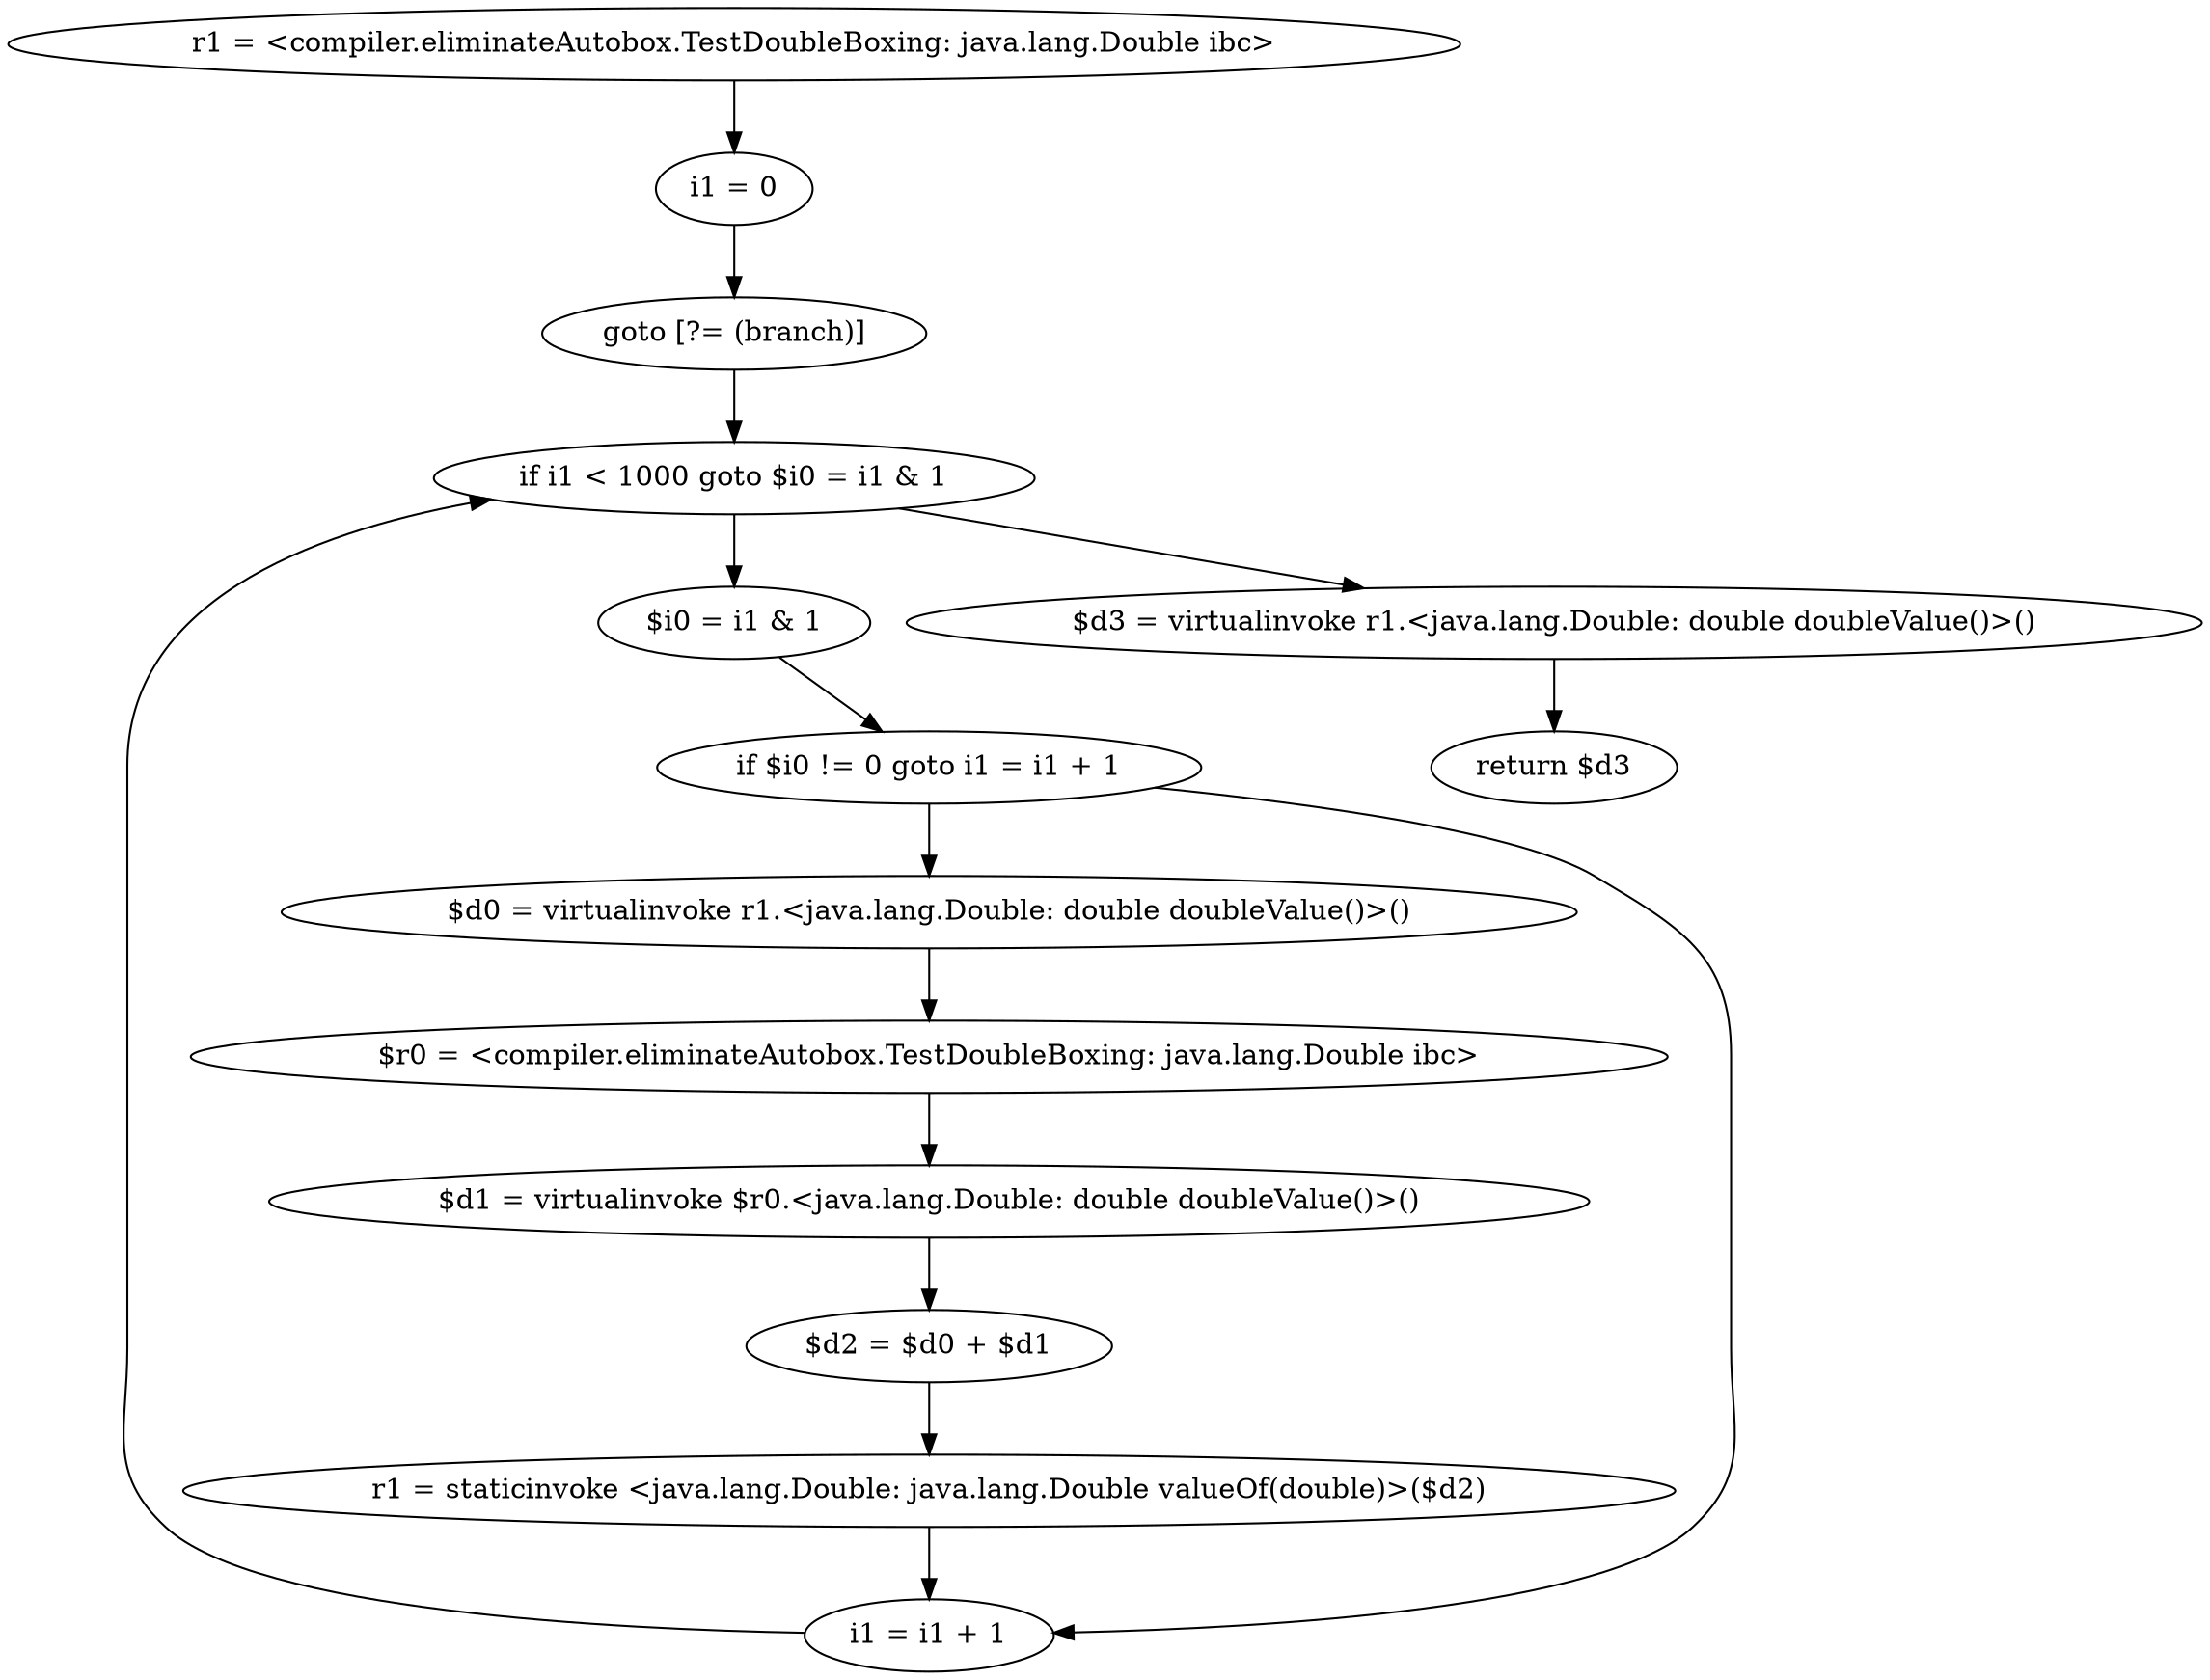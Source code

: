 digraph "unitGraph" {
    "r1 = <compiler.eliminateAutobox.TestDoubleBoxing: java.lang.Double ibc>"
    "i1 = 0"
    "goto [?= (branch)]"
    "$i0 = i1 & 1"
    "if $i0 != 0 goto i1 = i1 + 1"
    "$d0 = virtualinvoke r1.<java.lang.Double: double doubleValue()>()"
    "$r0 = <compiler.eliminateAutobox.TestDoubleBoxing: java.lang.Double ibc>"
    "$d1 = virtualinvoke $r0.<java.lang.Double: double doubleValue()>()"
    "$d2 = $d0 + $d1"
    "r1 = staticinvoke <java.lang.Double: java.lang.Double valueOf(double)>($d2)"
    "i1 = i1 + 1"
    "if i1 < 1000 goto $i0 = i1 & 1"
    "$d3 = virtualinvoke r1.<java.lang.Double: double doubleValue()>()"
    "return $d3"
    "r1 = <compiler.eliminateAutobox.TestDoubleBoxing: java.lang.Double ibc>"->"i1 = 0";
    "i1 = 0"->"goto [?= (branch)]";
    "goto [?= (branch)]"->"if i1 < 1000 goto $i0 = i1 & 1";
    "$i0 = i1 & 1"->"if $i0 != 0 goto i1 = i1 + 1";
    "if $i0 != 0 goto i1 = i1 + 1"->"$d0 = virtualinvoke r1.<java.lang.Double: double doubleValue()>()";
    "if $i0 != 0 goto i1 = i1 + 1"->"i1 = i1 + 1";
    "$d0 = virtualinvoke r1.<java.lang.Double: double doubleValue()>()"->"$r0 = <compiler.eliminateAutobox.TestDoubleBoxing: java.lang.Double ibc>";
    "$r0 = <compiler.eliminateAutobox.TestDoubleBoxing: java.lang.Double ibc>"->"$d1 = virtualinvoke $r0.<java.lang.Double: double doubleValue()>()";
    "$d1 = virtualinvoke $r0.<java.lang.Double: double doubleValue()>()"->"$d2 = $d0 + $d1";
    "$d2 = $d0 + $d1"->"r1 = staticinvoke <java.lang.Double: java.lang.Double valueOf(double)>($d2)";
    "r1 = staticinvoke <java.lang.Double: java.lang.Double valueOf(double)>($d2)"->"i1 = i1 + 1";
    "i1 = i1 + 1"->"if i1 < 1000 goto $i0 = i1 & 1";
    "if i1 < 1000 goto $i0 = i1 & 1"->"$d3 = virtualinvoke r1.<java.lang.Double: double doubleValue()>()";
    "if i1 < 1000 goto $i0 = i1 & 1"->"$i0 = i1 & 1";
    "$d3 = virtualinvoke r1.<java.lang.Double: double doubleValue()>()"->"return $d3";
}
